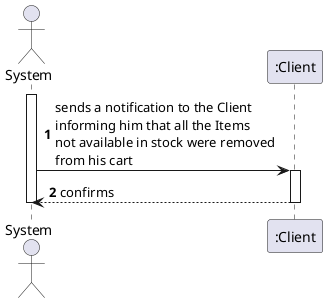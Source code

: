 @startuml
autonumber
actor "System" as STM
participant ":Client" as CLI
activate STM
STM-> CLI :sends a notification to the Client \ninforming him that all the Items \nnot available in stock were removed \nfrom his cart
activate CLI
CLI --> STM :confirms
deactivate CLI

deactivate STM
@enduml
